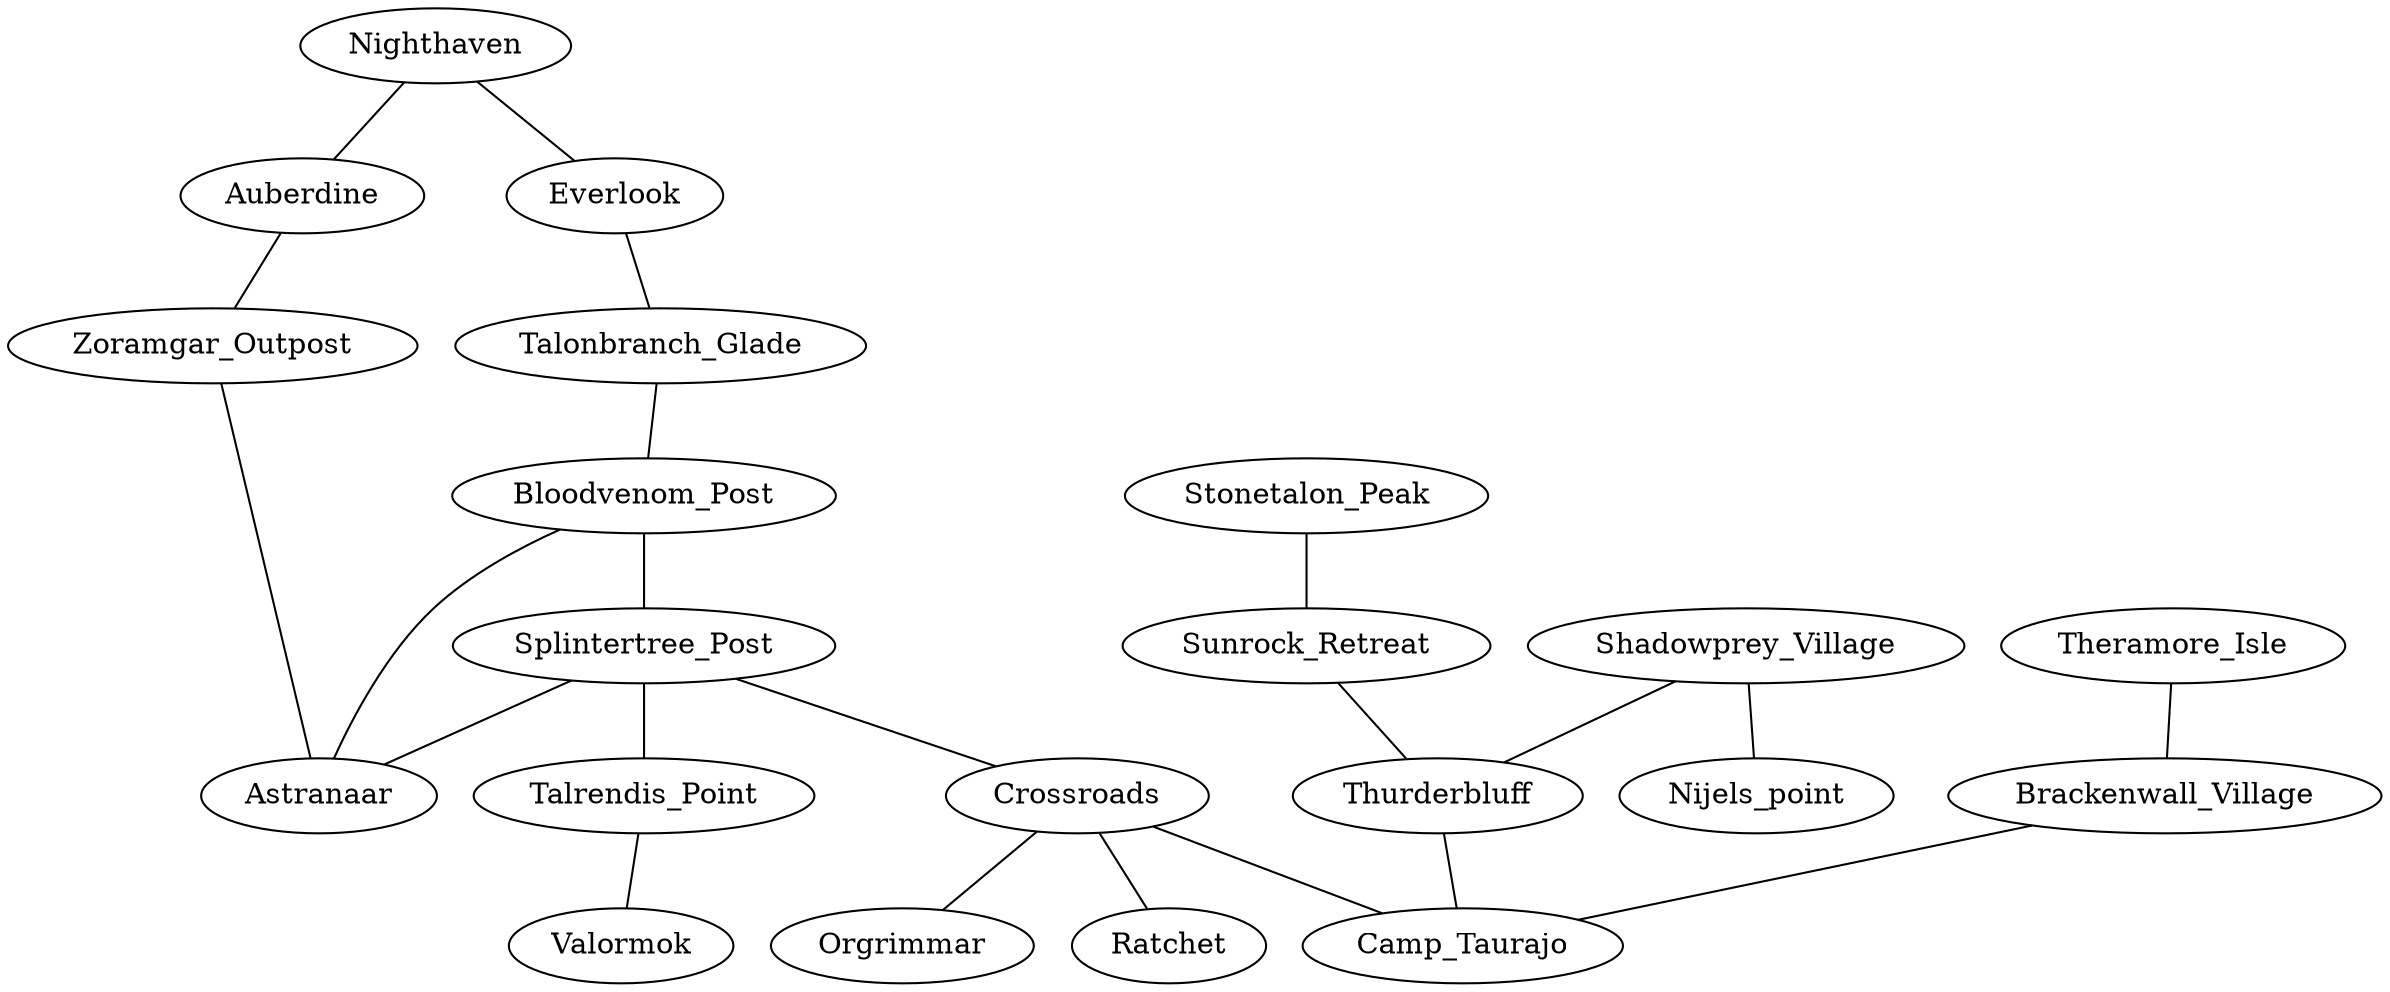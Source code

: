 graph {
Nighthaven -- Auberdine
Nighthaven -- Everlook
Everlook -- Talonbranch_Glade
Talonbranch_Glade -- Bloodvenom_Post
Auberdine -- Zoramgar_Outpost
Zoramgar_Outpost -- Astranaar
Splintertree_Post -- Astranaar
Splintertree_Post -- Talrendis_Point
Talrendis_Point -- Valormok
Bloodvenom_Post -- Astranaar
Bloodvenom_Post -- Splintertree_Post
Splintertree_Post -- Crossroads
Crossroads -- Orgrimmar
Crossroads -- Ratchet
Crossroads -- Camp_Taurajo
Thurderbluff -- Camp_Taurajo
Brackenwall_Village -- Camp_Taurajo
Theramore_Isle -- Brackenwall_Village
Stonetalon_Peak --  Sunrock_Retreat
Shadowprey_Village -- Nijels_point
Shadowprey_Village -- Thurderbluff
Sunrock_Retreat -- Thurderbluff
}

